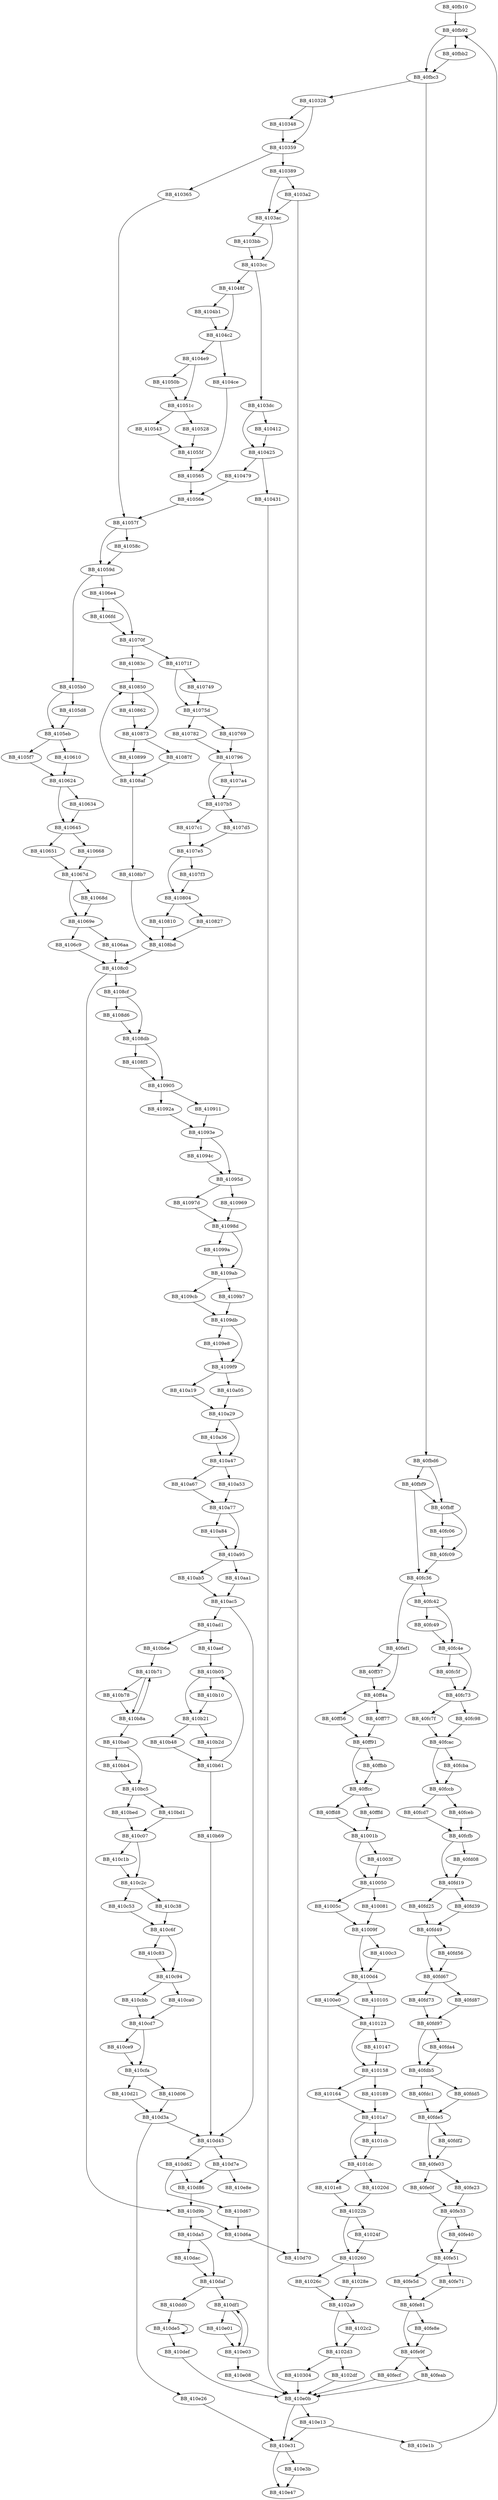DiGraph sub_40FB10{
BB_40fb10->BB_40fb92
BB_40fb92->BB_40fbb2
BB_40fb92->BB_40fbc3
BB_40fbb2->BB_40fbc3
BB_40fbc3->BB_40fbd6
BB_40fbc3->BB_410328
BB_40fbd6->BB_40fbf9
BB_40fbd6->BB_40fbff
BB_40fbf9->BB_40fbff
BB_40fbf9->BB_40fc36
BB_40fbff->BB_40fc06
BB_40fbff->BB_40fc09
BB_40fc06->BB_40fc09
BB_40fc09->BB_40fc36
BB_40fc36->BB_40fc42
BB_40fc36->BB_40fef1
BB_40fc42->BB_40fc49
BB_40fc42->BB_40fc4e
BB_40fc49->BB_40fc4e
BB_40fc4e->BB_40fc5f
BB_40fc4e->BB_40fc73
BB_40fc5f->BB_40fc73
BB_40fc73->BB_40fc7f
BB_40fc73->BB_40fc98
BB_40fc7f->BB_40fcac
BB_40fc98->BB_40fcac
BB_40fcac->BB_40fcba
BB_40fcac->BB_40fccb
BB_40fcba->BB_40fccb
BB_40fccb->BB_40fcd7
BB_40fccb->BB_40fceb
BB_40fcd7->BB_40fcfb
BB_40fceb->BB_40fcfb
BB_40fcfb->BB_40fd08
BB_40fcfb->BB_40fd19
BB_40fd08->BB_40fd19
BB_40fd19->BB_40fd25
BB_40fd19->BB_40fd39
BB_40fd25->BB_40fd49
BB_40fd39->BB_40fd49
BB_40fd49->BB_40fd56
BB_40fd49->BB_40fd67
BB_40fd56->BB_40fd67
BB_40fd67->BB_40fd73
BB_40fd67->BB_40fd87
BB_40fd73->BB_40fd97
BB_40fd87->BB_40fd97
BB_40fd97->BB_40fda4
BB_40fd97->BB_40fdb5
BB_40fda4->BB_40fdb5
BB_40fdb5->BB_40fdc1
BB_40fdb5->BB_40fdd5
BB_40fdc1->BB_40fde5
BB_40fdd5->BB_40fde5
BB_40fde5->BB_40fdf2
BB_40fde5->BB_40fe03
BB_40fdf2->BB_40fe03
BB_40fe03->BB_40fe0f
BB_40fe03->BB_40fe23
BB_40fe0f->BB_40fe33
BB_40fe23->BB_40fe33
BB_40fe33->BB_40fe40
BB_40fe33->BB_40fe51
BB_40fe40->BB_40fe51
BB_40fe51->BB_40fe5d
BB_40fe51->BB_40fe71
BB_40fe5d->BB_40fe81
BB_40fe71->BB_40fe81
BB_40fe81->BB_40fe8e
BB_40fe81->BB_40fe9f
BB_40fe8e->BB_40fe9f
BB_40fe9f->BB_40feab
BB_40fe9f->BB_40fecf
BB_40feab->BB_410e0b
BB_40fecf->BB_410e0b
BB_40fef1->BB_40ff37
BB_40fef1->BB_40ff4a
BB_40ff37->BB_40ff4a
BB_40ff4a->BB_40ff56
BB_40ff4a->BB_40ff77
BB_40ff56->BB_40ff91
BB_40ff77->BB_40ff91
BB_40ff91->BB_40ffbb
BB_40ff91->BB_40ffcc
BB_40ffbb->BB_40ffcc
BB_40ffcc->BB_40ffd8
BB_40ffcc->BB_40fffd
BB_40ffd8->BB_41001b
BB_40fffd->BB_41001b
BB_41001b->BB_41003f
BB_41001b->BB_410050
BB_41003f->BB_410050
BB_410050->BB_41005c
BB_410050->BB_410081
BB_41005c->BB_41009f
BB_410081->BB_41009f
BB_41009f->BB_4100c3
BB_41009f->BB_4100d4
BB_4100c3->BB_4100d4
BB_4100d4->BB_4100e0
BB_4100d4->BB_410105
BB_4100e0->BB_410123
BB_410105->BB_410123
BB_410123->BB_410147
BB_410123->BB_410158
BB_410147->BB_410158
BB_410158->BB_410164
BB_410158->BB_410189
BB_410164->BB_4101a7
BB_410189->BB_4101a7
BB_4101a7->BB_4101cb
BB_4101a7->BB_4101dc
BB_4101cb->BB_4101dc
BB_4101dc->BB_4101e8
BB_4101dc->BB_41020d
BB_4101e8->BB_41022b
BB_41020d->BB_41022b
BB_41022b->BB_41024f
BB_41022b->BB_410260
BB_41024f->BB_410260
BB_410260->BB_41026c
BB_410260->BB_41028e
BB_41026c->BB_4102a9
BB_41028e->BB_4102a9
BB_4102a9->BB_4102c2
BB_4102a9->BB_4102d3
BB_4102c2->BB_4102d3
BB_4102d3->BB_4102df
BB_4102d3->BB_410304
BB_4102df->BB_410e0b
BB_410304->BB_410e0b
BB_410328->BB_410348
BB_410328->BB_410359
BB_410348->BB_410359
BB_410359->BB_410365
BB_410359->BB_410389
BB_410365->BB_41057f
BB_410389->BB_4103a2
BB_410389->BB_4103ac
BB_4103a2->BB_4103ac
BB_4103a2->BB_410d70
BB_4103ac->BB_4103bb
BB_4103ac->BB_4103cc
BB_4103bb->BB_4103cc
BB_4103cc->BB_4103dc
BB_4103cc->BB_41048f
BB_4103dc->BB_410412
BB_4103dc->BB_410425
BB_410412->BB_410425
BB_410425->BB_410431
BB_410425->BB_410479
BB_410431->BB_410e0b
BB_410479->BB_41056e
BB_41048f->BB_4104b1
BB_41048f->BB_4104c2
BB_4104b1->BB_4104c2
BB_4104c2->BB_4104ce
BB_4104c2->BB_4104e9
BB_4104ce->BB_410565
BB_4104e9->BB_41050b
BB_4104e9->BB_41051c
BB_41050b->BB_41051c
BB_41051c->BB_410528
BB_41051c->BB_410543
BB_410528->BB_41055f
BB_410543->BB_41055f
BB_41055f->BB_410565
BB_410565->BB_41056e
BB_41056e->BB_41057f
BB_41057f->BB_41058c
BB_41057f->BB_41059d
BB_41058c->BB_41059d
BB_41059d->BB_4105b0
BB_41059d->BB_4106e4
BB_4105b0->BB_4105d8
BB_4105b0->BB_4105eb
BB_4105d8->BB_4105eb
BB_4105eb->BB_4105f7
BB_4105eb->BB_410610
BB_4105f7->BB_410624
BB_410610->BB_410624
BB_410624->BB_410634
BB_410624->BB_410645
BB_410634->BB_410645
BB_410645->BB_410651
BB_410645->BB_410668
BB_410651->BB_41067d
BB_410668->BB_41067d
BB_41067d->BB_41068d
BB_41067d->BB_41069e
BB_41068d->BB_41069e
BB_41069e->BB_4106aa
BB_41069e->BB_4106c9
BB_4106aa->BB_4108c0
BB_4106c9->BB_4108c0
BB_4106e4->BB_4106fd
BB_4106e4->BB_41070f
BB_4106fd->BB_41070f
BB_41070f->BB_41071f
BB_41070f->BB_41083c
BB_41071f->BB_410749
BB_41071f->BB_41075d
BB_410749->BB_41075d
BB_41075d->BB_410769
BB_41075d->BB_410782
BB_410769->BB_410796
BB_410782->BB_410796
BB_410796->BB_4107a4
BB_410796->BB_4107b5
BB_4107a4->BB_4107b5
BB_4107b5->BB_4107c1
BB_4107b5->BB_4107d5
BB_4107c1->BB_4107e5
BB_4107d5->BB_4107e5
BB_4107e5->BB_4107f3
BB_4107e5->BB_410804
BB_4107f3->BB_410804
BB_410804->BB_410810
BB_410804->BB_410827
BB_410810->BB_4108bd
BB_410827->BB_4108bd
BB_41083c->BB_410850
BB_410850->BB_410862
BB_410850->BB_410873
BB_410862->BB_410873
BB_410873->BB_41087f
BB_410873->BB_410899
BB_41087f->BB_4108af
BB_410899->BB_4108af
BB_4108af->BB_410850
BB_4108af->BB_4108b7
BB_4108b7->BB_4108bd
BB_4108bd->BB_4108c0
BB_4108c0->BB_4108cf
BB_4108c0->BB_410d9b
BB_4108cf->BB_4108d6
BB_4108cf->BB_4108db
BB_4108d6->BB_4108db
BB_4108db->BB_4108f3
BB_4108db->BB_410905
BB_4108f3->BB_410905
BB_410905->BB_410911
BB_410905->BB_41092a
BB_410911->BB_41093e
BB_41092a->BB_41093e
BB_41093e->BB_41094c
BB_41093e->BB_41095d
BB_41094c->BB_41095d
BB_41095d->BB_410969
BB_41095d->BB_41097d
BB_410969->BB_41098d
BB_41097d->BB_41098d
BB_41098d->BB_41099a
BB_41098d->BB_4109ab
BB_41099a->BB_4109ab
BB_4109ab->BB_4109b7
BB_4109ab->BB_4109cb
BB_4109b7->BB_4109db
BB_4109cb->BB_4109db
BB_4109db->BB_4109e8
BB_4109db->BB_4109f9
BB_4109e8->BB_4109f9
BB_4109f9->BB_410a05
BB_4109f9->BB_410a19
BB_410a05->BB_410a29
BB_410a19->BB_410a29
BB_410a29->BB_410a36
BB_410a29->BB_410a47
BB_410a36->BB_410a47
BB_410a47->BB_410a53
BB_410a47->BB_410a67
BB_410a53->BB_410a77
BB_410a67->BB_410a77
BB_410a77->BB_410a84
BB_410a77->BB_410a95
BB_410a84->BB_410a95
BB_410a95->BB_410aa1
BB_410a95->BB_410ab5
BB_410aa1->BB_410ac5
BB_410ab5->BB_410ac5
BB_410ac5->BB_410ad1
BB_410ac5->BB_410d43
BB_410ad1->BB_410aef
BB_410ad1->BB_410b6e
BB_410aef->BB_410b05
BB_410b05->BB_410b10
BB_410b05->BB_410b21
BB_410b10->BB_410b21
BB_410b21->BB_410b2d
BB_410b21->BB_410b48
BB_410b2d->BB_410b61
BB_410b48->BB_410b61
BB_410b61->BB_410b05
BB_410b61->BB_410b69
BB_410b69->BB_410d43
BB_410b6e->BB_410b71
BB_410b71->BB_410b78
BB_410b71->BB_410b8a
BB_410b78->BB_410b8a
BB_410b8a->BB_410b71
BB_410b8a->BB_410ba0
BB_410ba0->BB_410bb4
BB_410ba0->BB_410bc5
BB_410bb4->BB_410bc5
BB_410bc5->BB_410bd1
BB_410bc5->BB_410bed
BB_410bd1->BB_410c07
BB_410bed->BB_410c07
BB_410c07->BB_410c1b
BB_410c07->BB_410c2c
BB_410c1b->BB_410c2c
BB_410c2c->BB_410c38
BB_410c2c->BB_410c53
BB_410c38->BB_410c6f
BB_410c53->BB_410c6f
BB_410c6f->BB_410c83
BB_410c6f->BB_410c94
BB_410c83->BB_410c94
BB_410c94->BB_410ca0
BB_410c94->BB_410cbb
BB_410ca0->BB_410cd7
BB_410cbb->BB_410cd7
BB_410cd7->BB_410ce9
BB_410cd7->BB_410cfa
BB_410ce9->BB_410cfa
BB_410cfa->BB_410d06
BB_410cfa->BB_410d21
BB_410d06->BB_410d3a
BB_410d21->BB_410d3a
BB_410d3a->BB_410d43
BB_410d3a->BB_410e26
BB_410d43->BB_410d62
BB_410d43->BB_410d7e
BB_410d62->BB_410d67
BB_410d62->BB_410d86
BB_410d67->BB_410d6a
BB_410d6a->BB_410d70
BB_410d7e->BB_410d86
BB_410d7e->BB_410e8e
BB_410d86->BB_410d9b
BB_410d9b->BB_410d6a
BB_410d9b->BB_410da5
BB_410da5->BB_410dac
BB_410da5->BB_410daf
BB_410dac->BB_410daf
BB_410daf->BB_410dd0
BB_410daf->BB_410df1
BB_410dd0->BB_410de5
BB_410de5->BB_410de5
BB_410de5->BB_410def
BB_410def->BB_410e0b
BB_410df1->BB_410e01
BB_410df1->BB_410e03
BB_410e01->BB_410e03
BB_410e03->BB_410df1
BB_410e03->BB_410e08
BB_410e08->BB_410e0b
BB_410e0b->BB_410e13
BB_410e0b->BB_410e31
BB_410e13->BB_410e1b
BB_410e13->BB_410e31
BB_410e1b->BB_40fb92
BB_410e26->BB_410e31
BB_410e31->BB_410e3b
BB_410e31->BB_410e47
BB_410e3b->BB_410e47
}

